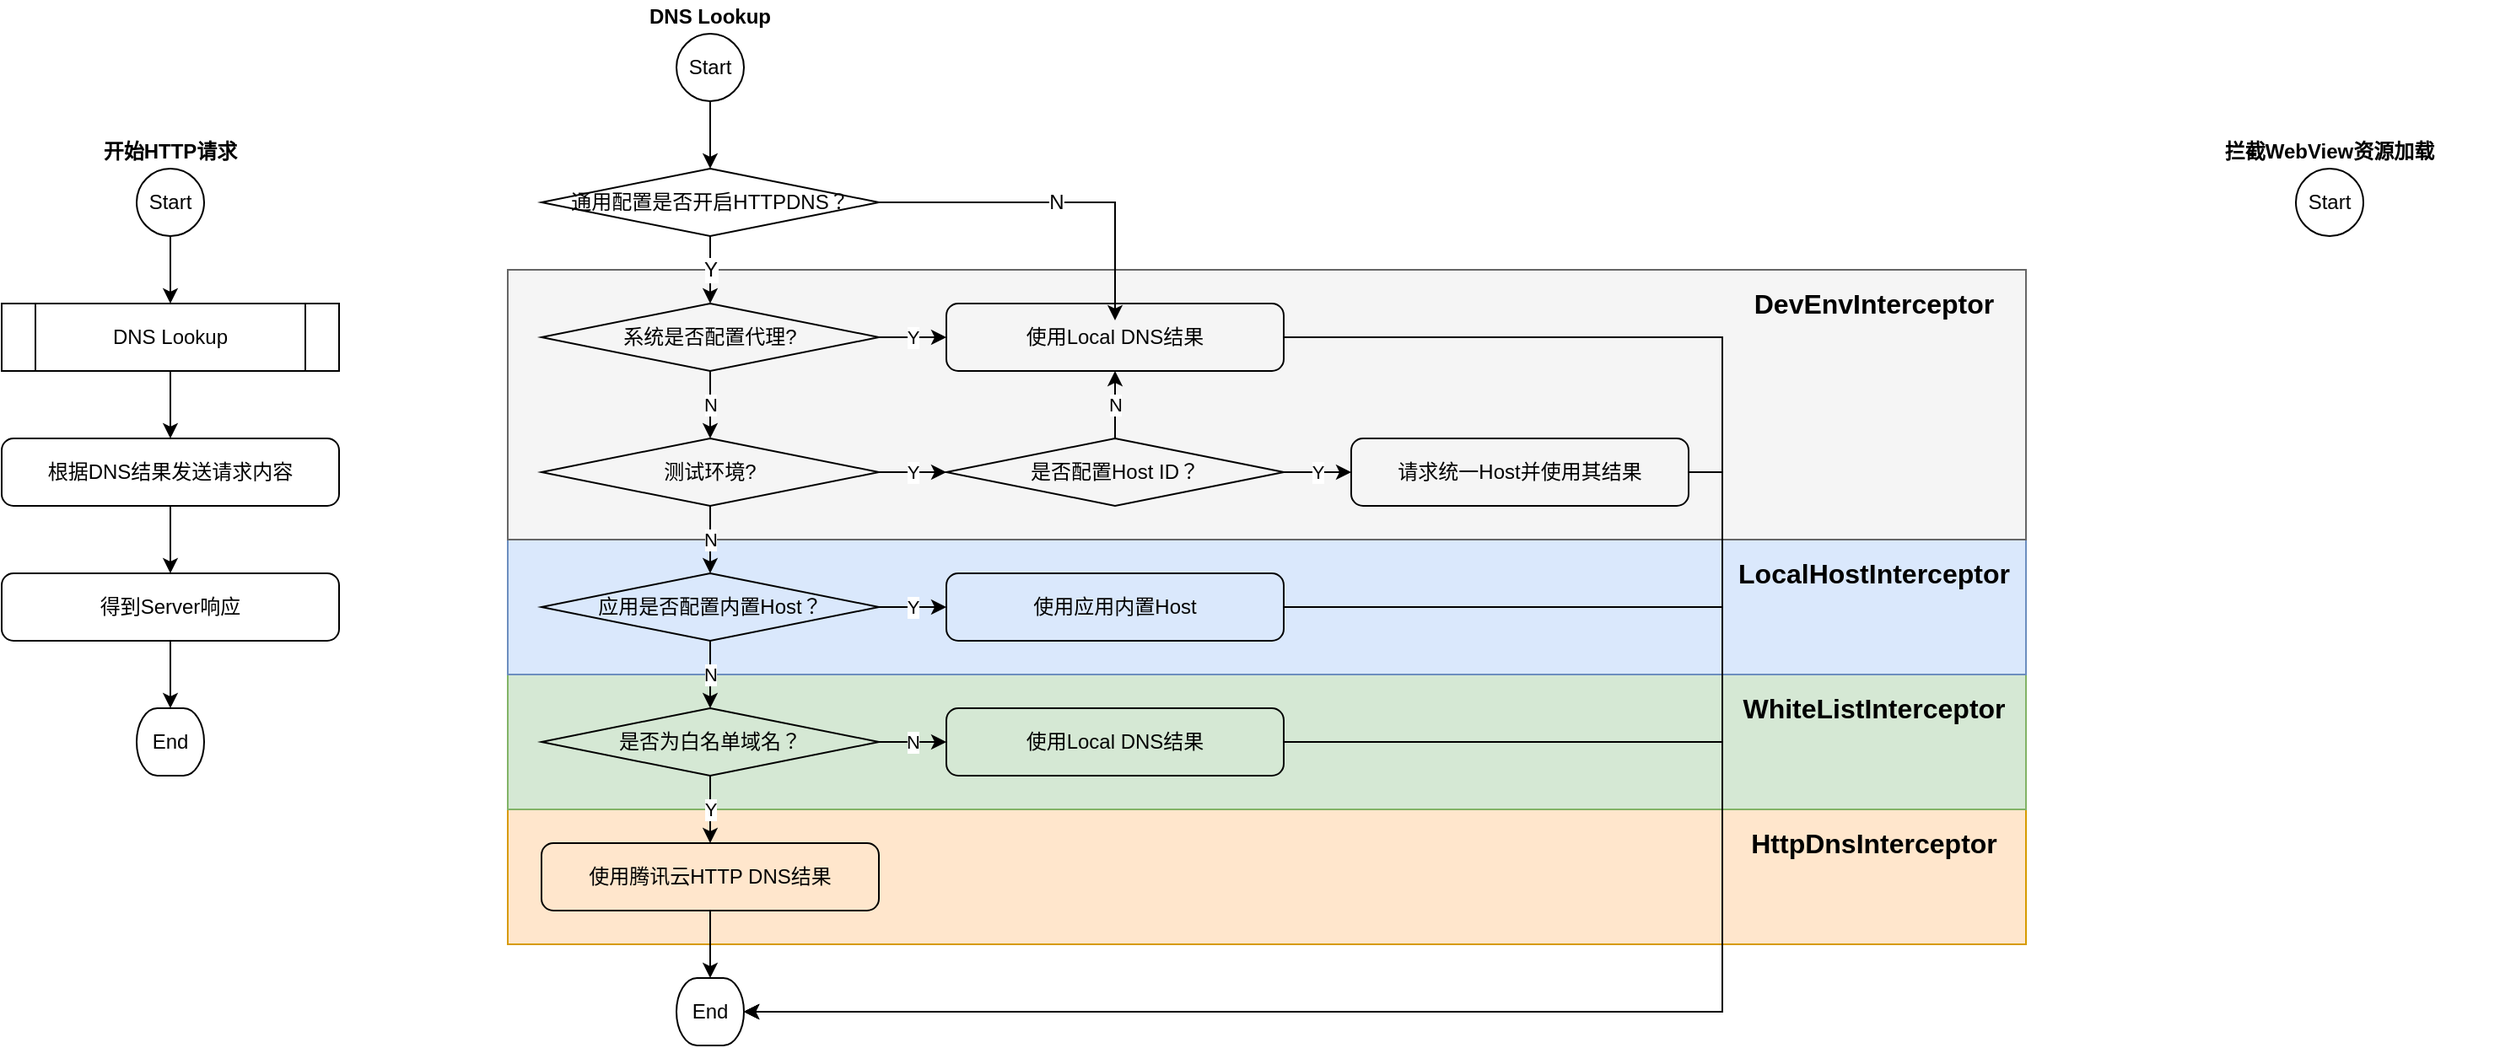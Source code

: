 <mxfile version="14.9.0" type="github">
  <diagram id="89KW_1dWedbiyGsjmDrg" name="Page-1">
    <mxGraphModel dx="1778" dy="953" grid="1" gridSize="10" guides="1" tooltips="1" connect="1" arrows="1" fold="1" page="1" pageScale="1" pageWidth="827" pageHeight="1169" math="0" shadow="0">
      <root>
        <mxCell id="0" />
        <mxCell id="1" parent="0" />
        <mxCell id="Pe1yKk_wz3yDoeoVBeo1-56" value="" style="rounded=0;whiteSpace=wrap;html=1;strokeWidth=1;fillColor=#ffe6cc;strokeColor=#d79b00;" vertex="1" parent="1">
          <mxGeometry x="340" y="580" width="900" height="80" as="geometry" />
        </mxCell>
        <mxCell id="Pe1yKk_wz3yDoeoVBeo1-54" value="" style="rounded=0;whiteSpace=wrap;html=1;strokeWidth=1;fillColor=#d5e8d4;strokeColor=#82b366;" vertex="1" parent="1">
          <mxGeometry x="340" y="500" width="900" height="80" as="geometry" />
        </mxCell>
        <mxCell id="Pe1yKk_wz3yDoeoVBeo1-52" value="" style="rounded=0;whiteSpace=wrap;html=1;strokeWidth=1;fillColor=#dae8fc;strokeColor=#6c8ebf;" vertex="1" parent="1">
          <mxGeometry x="340" y="420" width="900" height="80" as="geometry" />
        </mxCell>
        <mxCell id="Pe1yKk_wz3yDoeoVBeo1-50" value="" style="rounded=0;whiteSpace=wrap;html=1;strokeWidth=1;fillColor=#f5f5f5;strokeColor=#666666;fontColor=#333333;" vertex="1" parent="1">
          <mxGeometry x="340" y="260" width="900" height="160" as="geometry" />
        </mxCell>
        <mxCell id="Pe1yKk_wz3yDoeoVBeo1-3" style="edgeStyle=orthogonalEdgeStyle;rounded=0;orthogonalLoop=1;jettySize=auto;html=1;" edge="1" parent="1" source="Pe1yKk_wz3yDoeoVBeo1-7" target="Pe1yKk_wz3yDoeoVBeo1-4">
          <mxGeometry relative="1" as="geometry">
            <mxPoint x="140" y="240" as="sourcePoint" />
            <mxPoint x="140" y="280" as="targetPoint" />
          </mxGeometry>
        </mxCell>
        <mxCell id="Pe1yKk_wz3yDoeoVBeo1-12" style="edgeStyle=orthogonalEdgeStyle;rounded=0;orthogonalLoop=1;jettySize=auto;html=1;exitX=0.5;exitY=1;exitDx=0;exitDy=0;entryX=0.5;entryY=0;entryDx=0;entryDy=0;" edge="1" parent="1" source="Pe1yKk_wz3yDoeoVBeo1-4" target="Pe1yKk_wz3yDoeoVBeo1-6">
          <mxGeometry relative="1" as="geometry" />
        </mxCell>
        <mxCell id="Pe1yKk_wz3yDoeoVBeo1-4" value="DNS Lookup" style="shape=process;whiteSpace=wrap;html=1;backgroundOutline=1;strokeWidth=1;fillColor=none;" vertex="1" parent="1">
          <mxGeometry x="40" y="280" width="200" height="40" as="geometry" />
        </mxCell>
        <mxCell id="Pe1yKk_wz3yDoeoVBeo1-13" style="edgeStyle=orthogonalEdgeStyle;rounded=0;orthogonalLoop=1;jettySize=auto;html=1;exitX=0.5;exitY=1;exitDx=0;exitDy=0;entryX=0.5;entryY=0;entryDx=0;entryDy=0;" edge="1" parent="1" source="Pe1yKk_wz3yDoeoVBeo1-6" target="Pe1yKk_wz3yDoeoVBeo1-10">
          <mxGeometry relative="1" as="geometry" />
        </mxCell>
        <mxCell id="Pe1yKk_wz3yDoeoVBeo1-6" value="根据DNS结果发送请求内容" style="rounded=1;whiteSpace=wrap;html=1;absoluteArcSize=1;arcSize=14;strokeWidth=1;fillColor=none;" vertex="1" parent="1">
          <mxGeometry x="40" y="360" width="200" height="40" as="geometry" />
        </mxCell>
        <mxCell id="Pe1yKk_wz3yDoeoVBeo1-7" value="Start" style="strokeWidth=1;html=1;shape=mxgraph.flowchart.start_2;whiteSpace=wrap;fillColor=none;" vertex="1" parent="1">
          <mxGeometry x="120" y="200" width="40" height="40" as="geometry" />
        </mxCell>
        <mxCell id="Pe1yKk_wz3yDoeoVBeo1-9" value="开始HTTP请求" style="text;html=1;strokeColor=none;fillColor=none;align=center;verticalAlign=middle;whiteSpace=wrap;rounded=0;fontStyle=1" vertex="1" parent="1">
          <mxGeometry x="40" y="180" width="200" height="20" as="geometry" />
        </mxCell>
        <mxCell id="Pe1yKk_wz3yDoeoVBeo1-14" style="edgeStyle=orthogonalEdgeStyle;rounded=0;orthogonalLoop=1;jettySize=auto;html=1;exitX=0.5;exitY=1;exitDx=0;exitDy=0;entryX=0.5;entryY=0;entryDx=0;entryDy=0;entryPerimeter=0;" edge="1" parent="1" source="Pe1yKk_wz3yDoeoVBeo1-10" target="Pe1yKk_wz3yDoeoVBeo1-11">
          <mxGeometry relative="1" as="geometry" />
        </mxCell>
        <mxCell id="Pe1yKk_wz3yDoeoVBeo1-10" value="得到Server响应" style="rounded=1;whiteSpace=wrap;html=1;absoluteArcSize=1;arcSize=14;strokeWidth=1;fillColor=none;" vertex="1" parent="1">
          <mxGeometry x="40" y="440" width="200" height="40" as="geometry" />
        </mxCell>
        <mxCell id="Pe1yKk_wz3yDoeoVBeo1-11" value="End" style="strokeWidth=1;html=1;shape=mxgraph.flowchart.terminator;whiteSpace=wrap;fillColor=none;" vertex="1" parent="1">
          <mxGeometry x="120" y="520" width="40" height="40" as="geometry" />
        </mxCell>
        <mxCell id="Pe1yKk_wz3yDoeoVBeo1-19" style="edgeStyle=orthogonalEdgeStyle;rounded=0;orthogonalLoop=1;jettySize=auto;html=1;exitX=0.5;exitY=1;exitDx=0;exitDy=0;exitPerimeter=0;" edge="1" parent="1" source="Pe1yKk_wz3yDoeoVBeo1-16" target="Pe1yKk_wz3yDoeoVBeo1-60">
          <mxGeometry relative="1" as="geometry">
            <mxPoint x="460" y="280" as="targetPoint" />
          </mxGeometry>
        </mxCell>
        <mxCell id="Pe1yKk_wz3yDoeoVBeo1-16" value="Start" style="strokeWidth=1;html=1;shape=mxgraph.flowchart.start_2;whiteSpace=wrap;fillColor=none;" vertex="1" parent="1">
          <mxGeometry x="440" y="120" width="40" height="40" as="geometry" />
        </mxCell>
        <mxCell id="Pe1yKk_wz3yDoeoVBeo1-17" value="DNS Lookup" style="text;html=1;strokeColor=none;fillColor=none;align=center;verticalAlign=middle;whiteSpace=wrap;rounded=0;fontStyle=1" vertex="1" parent="1">
          <mxGeometry x="360" y="100" width="200" height="20" as="geometry" />
        </mxCell>
        <mxCell id="Pe1yKk_wz3yDoeoVBeo1-22" value="N" style="edgeStyle=orthogonalEdgeStyle;rounded=0;orthogonalLoop=1;jettySize=auto;html=1;exitX=0.5;exitY=1;exitDx=0;exitDy=0;exitPerimeter=0;" edge="1" parent="1" source="Pe1yKk_wz3yDoeoVBeo1-20" target="Pe1yKk_wz3yDoeoVBeo1-23">
          <mxGeometry relative="1" as="geometry">
            <mxPoint x="460" y="360" as="targetPoint" />
          </mxGeometry>
        </mxCell>
        <mxCell id="Pe1yKk_wz3yDoeoVBeo1-28" value="Y" style="edgeStyle=orthogonalEdgeStyle;rounded=0;orthogonalLoop=1;jettySize=auto;html=1;exitX=1;exitY=0.5;exitDx=0;exitDy=0;exitPerimeter=0;entryX=0;entryY=0.5;entryDx=0;entryDy=0;" edge="1" parent="1" source="Pe1yKk_wz3yDoeoVBeo1-20" target="Pe1yKk_wz3yDoeoVBeo1-27">
          <mxGeometry relative="1" as="geometry" />
        </mxCell>
        <mxCell id="Pe1yKk_wz3yDoeoVBeo1-20" value="系统是否配置代理?" style="strokeWidth=1;html=1;shape=mxgraph.flowchart.decision;whiteSpace=wrap;fillColor=none;" vertex="1" parent="1">
          <mxGeometry x="360" y="280" width="200" height="40" as="geometry" />
        </mxCell>
        <mxCell id="Pe1yKk_wz3yDoeoVBeo1-29" value="Y" style="edgeStyle=orthogonalEdgeStyle;rounded=0;orthogonalLoop=1;jettySize=auto;html=1;" edge="1" parent="1" source="Pe1yKk_wz3yDoeoVBeo1-23" target="Pe1yKk_wz3yDoeoVBeo1-26">
          <mxGeometry relative="1" as="geometry" />
        </mxCell>
        <mxCell id="Pe1yKk_wz3yDoeoVBeo1-34" value="N" style="edgeStyle=orthogonalEdgeStyle;rounded=0;orthogonalLoop=1;jettySize=auto;html=1;exitX=0.5;exitY=1;exitDx=0;exitDy=0;exitPerimeter=0;" edge="1" parent="1" source="Pe1yKk_wz3yDoeoVBeo1-23" target="Pe1yKk_wz3yDoeoVBeo1-35">
          <mxGeometry relative="1" as="geometry">
            <mxPoint x="460.0" y="440" as="targetPoint" />
          </mxGeometry>
        </mxCell>
        <mxCell id="Pe1yKk_wz3yDoeoVBeo1-23" value="测试环境?" style="strokeWidth=1;html=1;shape=mxgraph.flowchart.decision;whiteSpace=wrap;fillColor=none;" vertex="1" parent="1">
          <mxGeometry x="360" y="360" width="200" height="40" as="geometry" />
        </mxCell>
        <mxCell id="Pe1yKk_wz3yDoeoVBeo1-30" value="N" style="edgeStyle=orthogonalEdgeStyle;rounded=0;orthogonalLoop=1;jettySize=auto;html=1;exitX=0.5;exitY=0;exitDx=0;exitDy=0;exitPerimeter=0;" edge="1" parent="1" source="Pe1yKk_wz3yDoeoVBeo1-26" target="Pe1yKk_wz3yDoeoVBeo1-27">
          <mxGeometry relative="1" as="geometry" />
        </mxCell>
        <mxCell id="Pe1yKk_wz3yDoeoVBeo1-32" value="Y" style="edgeStyle=orthogonalEdgeStyle;rounded=0;orthogonalLoop=1;jettySize=auto;html=1;" edge="1" parent="1" source="Pe1yKk_wz3yDoeoVBeo1-26" target="Pe1yKk_wz3yDoeoVBeo1-31">
          <mxGeometry relative="1" as="geometry" />
        </mxCell>
        <mxCell id="Pe1yKk_wz3yDoeoVBeo1-26" value="是否配置Host ID？" style="strokeWidth=1;html=1;shape=mxgraph.flowchart.decision;whiteSpace=wrap;fillColor=none;" vertex="1" parent="1">
          <mxGeometry x="600" y="360" width="200" height="40" as="geometry" />
        </mxCell>
        <mxCell id="Pe1yKk_wz3yDoeoVBeo1-48" style="edgeStyle=orthogonalEdgeStyle;rounded=0;orthogonalLoop=1;jettySize=auto;html=1;exitX=1;exitY=0.5;exitDx=0;exitDy=0;entryX=1;entryY=0.5;entryDx=0;entryDy=0;entryPerimeter=0;" edge="1" parent="1" source="Pe1yKk_wz3yDoeoVBeo1-27" target="Pe1yKk_wz3yDoeoVBeo1-44">
          <mxGeometry relative="1" as="geometry">
            <Array as="points">
              <mxPoint x="1060" y="300" />
              <mxPoint x="1060" y="700" />
            </Array>
          </mxGeometry>
        </mxCell>
        <mxCell id="Pe1yKk_wz3yDoeoVBeo1-27" value="使用Local DNS结果" style="rounded=1;whiteSpace=wrap;html=1;absoluteArcSize=1;arcSize=14;strokeWidth=1;fillColor=none;" vertex="1" parent="1">
          <mxGeometry x="600" y="280" width="200" height="40" as="geometry" />
        </mxCell>
        <mxCell id="Pe1yKk_wz3yDoeoVBeo1-49" style="edgeStyle=orthogonalEdgeStyle;rounded=0;orthogonalLoop=1;jettySize=auto;html=1;exitX=1;exitY=0.5;exitDx=0;exitDy=0;" edge="1" parent="1" source="Pe1yKk_wz3yDoeoVBeo1-31" target="Pe1yKk_wz3yDoeoVBeo1-44">
          <mxGeometry relative="1" as="geometry">
            <Array as="points">
              <mxPoint x="1060" y="380" />
              <mxPoint x="1060" y="700" />
            </Array>
          </mxGeometry>
        </mxCell>
        <mxCell id="Pe1yKk_wz3yDoeoVBeo1-31" value="请求统一Host并使用其结果" style="rounded=1;whiteSpace=wrap;html=1;absoluteArcSize=1;arcSize=14;strokeWidth=1;fillColor=none;" vertex="1" parent="1">
          <mxGeometry x="840" y="360" width="200" height="40" as="geometry" />
        </mxCell>
        <mxCell id="Pe1yKk_wz3yDoeoVBeo1-37" value="Y" style="edgeStyle=orthogonalEdgeStyle;rounded=0;orthogonalLoop=1;jettySize=auto;html=1;exitX=1;exitY=0.5;exitDx=0;exitDy=0;exitPerimeter=0;" edge="1" parent="1" source="Pe1yKk_wz3yDoeoVBeo1-35" target="Pe1yKk_wz3yDoeoVBeo1-36">
          <mxGeometry relative="1" as="geometry" />
        </mxCell>
        <mxCell id="Pe1yKk_wz3yDoeoVBeo1-39" value="N" style="edgeStyle=orthogonalEdgeStyle;rounded=0;orthogonalLoop=1;jettySize=auto;html=1;exitX=0.5;exitY=1;exitDx=0;exitDy=0;exitPerimeter=0;" edge="1" parent="1" source="Pe1yKk_wz3yDoeoVBeo1-35" target="Pe1yKk_wz3yDoeoVBeo1-38">
          <mxGeometry relative="1" as="geometry" />
        </mxCell>
        <mxCell id="Pe1yKk_wz3yDoeoVBeo1-35" value="应用是否配置内置Host？" style="strokeWidth=1;html=1;shape=mxgraph.flowchart.decision;whiteSpace=wrap;fillColor=none;" vertex="1" parent="1">
          <mxGeometry x="360" y="440" width="200" height="40" as="geometry" />
        </mxCell>
        <mxCell id="Pe1yKk_wz3yDoeoVBeo1-47" style="edgeStyle=orthogonalEdgeStyle;rounded=0;orthogonalLoop=1;jettySize=auto;html=1;exitX=1;exitY=0.5;exitDx=0;exitDy=0;entryX=1;entryY=0.5;entryDx=0;entryDy=0;entryPerimeter=0;" edge="1" parent="1" source="Pe1yKk_wz3yDoeoVBeo1-36" target="Pe1yKk_wz3yDoeoVBeo1-44">
          <mxGeometry relative="1" as="geometry">
            <Array as="points">
              <mxPoint x="1060" y="460" />
              <mxPoint x="1060" y="700" />
            </Array>
          </mxGeometry>
        </mxCell>
        <mxCell id="Pe1yKk_wz3yDoeoVBeo1-36" value="使用应用内置Host" style="rounded=1;whiteSpace=wrap;html=1;absoluteArcSize=1;arcSize=14;strokeWidth=1;fillColor=none;" vertex="1" parent="1">
          <mxGeometry x="600" y="440" width="200" height="40" as="geometry" />
        </mxCell>
        <mxCell id="Pe1yKk_wz3yDoeoVBeo1-41" value="N" style="edgeStyle=orthogonalEdgeStyle;rounded=0;orthogonalLoop=1;jettySize=auto;html=1;exitX=1;exitY=0.5;exitDx=0;exitDy=0;exitPerimeter=0;" edge="1" parent="1" source="Pe1yKk_wz3yDoeoVBeo1-38" target="Pe1yKk_wz3yDoeoVBeo1-40">
          <mxGeometry relative="1" as="geometry" />
        </mxCell>
        <mxCell id="Pe1yKk_wz3yDoeoVBeo1-43" value="Y" style="edgeStyle=orthogonalEdgeStyle;rounded=0;orthogonalLoop=1;jettySize=auto;html=1;exitX=0.5;exitY=1;exitDx=0;exitDy=0;exitPerimeter=0;entryX=0.5;entryY=0;entryDx=0;entryDy=0;" edge="1" parent="1" source="Pe1yKk_wz3yDoeoVBeo1-38" target="Pe1yKk_wz3yDoeoVBeo1-42">
          <mxGeometry relative="1" as="geometry" />
        </mxCell>
        <mxCell id="Pe1yKk_wz3yDoeoVBeo1-38" value="是否为白名单域名？" style="strokeWidth=1;html=1;shape=mxgraph.flowchart.decision;whiteSpace=wrap;fillColor=none;" vertex="1" parent="1">
          <mxGeometry x="360" y="520" width="200" height="40" as="geometry" />
        </mxCell>
        <mxCell id="Pe1yKk_wz3yDoeoVBeo1-46" style="edgeStyle=orthogonalEdgeStyle;rounded=0;orthogonalLoop=1;jettySize=auto;html=1;exitX=1;exitY=0.5;exitDx=0;exitDy=0;entryX=1;entryY=0.5;entryDx=0;entryDy=0;entryPerimeter=0;" edge="1" parent="1" source="Pe1yKk_wz3yDoeoVBeo1-40" target="Pe1yKk_wz3yDoeoVBeo1-44">
          <mxGeometry relative="1" as="geometry">
            <Array as="points">
              <mxPoint x="1060" y="540" />
              <mxPoint x="1060" y="700" />
            </Array>
          </mxGeometry>
        </mxCell>
        <mxCell id="Pe1yKk_wz3yDoeoVBeo1-40" value="使用Local DNS结果" style="rounded=1;whiteSpace=wrap;html=1;absoluteArcSize=1;arcSize=14;strokeWidth=1;fillColor=none;" vertex="1" parent="1">
          <mxGeometry x="600" y="520" width="200" height="40" as="geometry" />
        </mxCell>
        <mxCell id="Pe1yKk_wz3yDoeoVBeo1-45" style="edgeStyle=orthogonalEdgeStyle;rounded=0;orthogonalLoop=1;jettySize=auto;html=1;exitX=0.5;exitY=1;exitDx=0;exitDy=0;entryX=0.5;entryY=0;entryDx=0;entryDy=0;entryPerimeter=0;" edge="1" parent="1" source="Pe1yKk_wz3yDoeoVBeo1-42" target="Pe1yKk_wz3yDoeoVBeo1-44">
          <mxGeometry relative="1" as="geometry" />
        </mxCell>
        <mxCell id="Pe1yKk_wz3yDoeoVBeo1-42" value="使用腾讯云HTTP DNS结果" style="rounded=1;whiteSpace=wrap;html=1;absoluteArcSize=1;arcSize=14;strokeWidth=1;fillColor=none;" vertex="1" parent="1">
          <mxGeometry x="360" y="600" width="200" height="40" as="geometry" />
        </mxCell>
        <mxCell id="Pe1yKk_wz3yDoeoVBeo1-44" value="End" style="strokeWidth=1;html=1;shape=mxgraph.flowchart.terminator;whiteSpace=wrap;fillColor=none;" vertex="1" parent="1">
          <mxGeometry x="440" y="680" width="40" height="40" as="geometry" />
        </mxCell>
        <mxCell id="Pe1yKk_wz3yDoeoVBeo1-51" value="DevEnvInterceptor" style="text;html=1;strokeColor=none;fillColor=none;align=center;verticalAlign=middle;whiteSpace=wrap;rounded=0;fontSize=16;fontStyle=1" vertex="1" parent="1">
          <mxGeometry x="1060" y="260" width="180" height="40" as="geometry" />
        </mxCell>
        <mxCell id="Pe1yKk_wz3yDoeoVBeo1-53" value="LocalHostInterceptor" style="text;html=1;strokeColor=none;fillColor=none;align=center;verticalAlign=middle;whiteSpace=wrap;rounded=0;fontSize=16;fontStyle=1" vertex="1" parent="1">
          <mxGeometry x="1060" y="420" width="180" height="40" as="geometry" />
        </mxCell>
        <mxCell id="Pe1yKk_wz3yDoeoVBeo1-55" value="WhiteListInterceptor" style="text;html=1;strokeColor=none;fillColor=none;align=center;verticalAlign=middle;whiteSpace=wrap;rounded=0;fontSize=16;fontStyle=1" vertex="1" parent="1">
          <mxGeometry x="1060" y="500" width="180" height="40" as="geometry" />
        </mxCell>
        <mxCell id="Pe1yKk_wz3yDoeoVBeo1-57" value="HttpDnsInterceptor" style="text;html=1;strokeColor=none;fillColor=none;align=center;verticalAlign=middle;whiteSpace=wrap;rounded=0;fontSize=16;fontStyle=1" vertex="1" parent="1">
          <mxGeometry x="1060" y="580" width="180" height="40" as="geometry" />
        </mxCell>
        <mxCell id="Pe1yKk_wz3yDoeoVBeo1-58" value="Start" style="strokeWidth=1;html=1;shape=mxgraph.flowchart.start_2;whiteSpace=wrap;fillColor=none;" vertex="1" parent="1">
          <mxGeometry x="1400" y="200" width="40" height="40" as="geometry" />
        </mxCell>
        <mxCell id="Pe1yKk_wz3yDoeoVBeo1-59" value="拦截WebView资源加载" style="text;html=1;strokeColor=none;fillColor=none;align=center;verticalAlign=middle;whiteSpace=wrap;rounded=0;fontStyle=1" vertex="1" parent="1">
          <mxGeometry x="1320" y="180" width="200" height="20" as="geometry" />
        </mxCell>
        <mxCell id="Pe1yKk_wz3yDoeoVBeo1-61" value="Y" style="edgeStyle=orthogonalEdgeStyle;rounded=0;orthogonalLoop=1;jettySize=auto;html=1;exitX=0.5;exitY=1;exitDx=0;exitDy=0;exitPerimeter=0;entryX=0.5;entryY=0;entryDx=0;entryDy=0;entryPerimeter=0;labelBackgroundColor=#ffffff;fontSize=12;" edge="1" parent="1" source="Pe1yKk_wz3yDoeoVBeo1-60" target="Pe1yKk_wz3yDoeoVBeo1-20">
          <mxGeometry relative="1" as="geometry" />
        </mxCell>
        <mxCell id="Pe1yKk_wz3yDoeoVBeo1-62" value="N" style="edgeStyle=orthogonalEdgeStyle;rounded=0;orthogonalLoop=1;jettySize=auto;html=1;exitX=1;exitY=0.5;exitDx=0;exitDy=0;exitPerimeter=0;entryX=0.5;entryY=0.25;entryDx=0;entryDy=0;entryPerimeter=0;labelBackgroundColor=#ffffff;fontSize=12;" edge="1" parent="1" source="Pe1yKk_wz3yDoeoVBeo1-60" target="Pe1yKk_wz3yDoeoVBeo1-27">
          <mxGeometry relative="1" as="geometry" />
        </mxCell>
        <mxCell id="Pe1yKk_wz3yDoeoVBeo1-60" value="通用配置是否开启HTTPDNS？" style="strokeWidth=1;html=1;shape=mxgraph.flowchart.decision;whiteSpace=wrap;fillColor=none;" vertex="1" parent="1">
          <mxGeometry x="360" y="200" width="200" height="40" as="geometry" />
        </mxCell>
      </root>
    </mxGraphModel>
  </diagram>
</mxfile>

